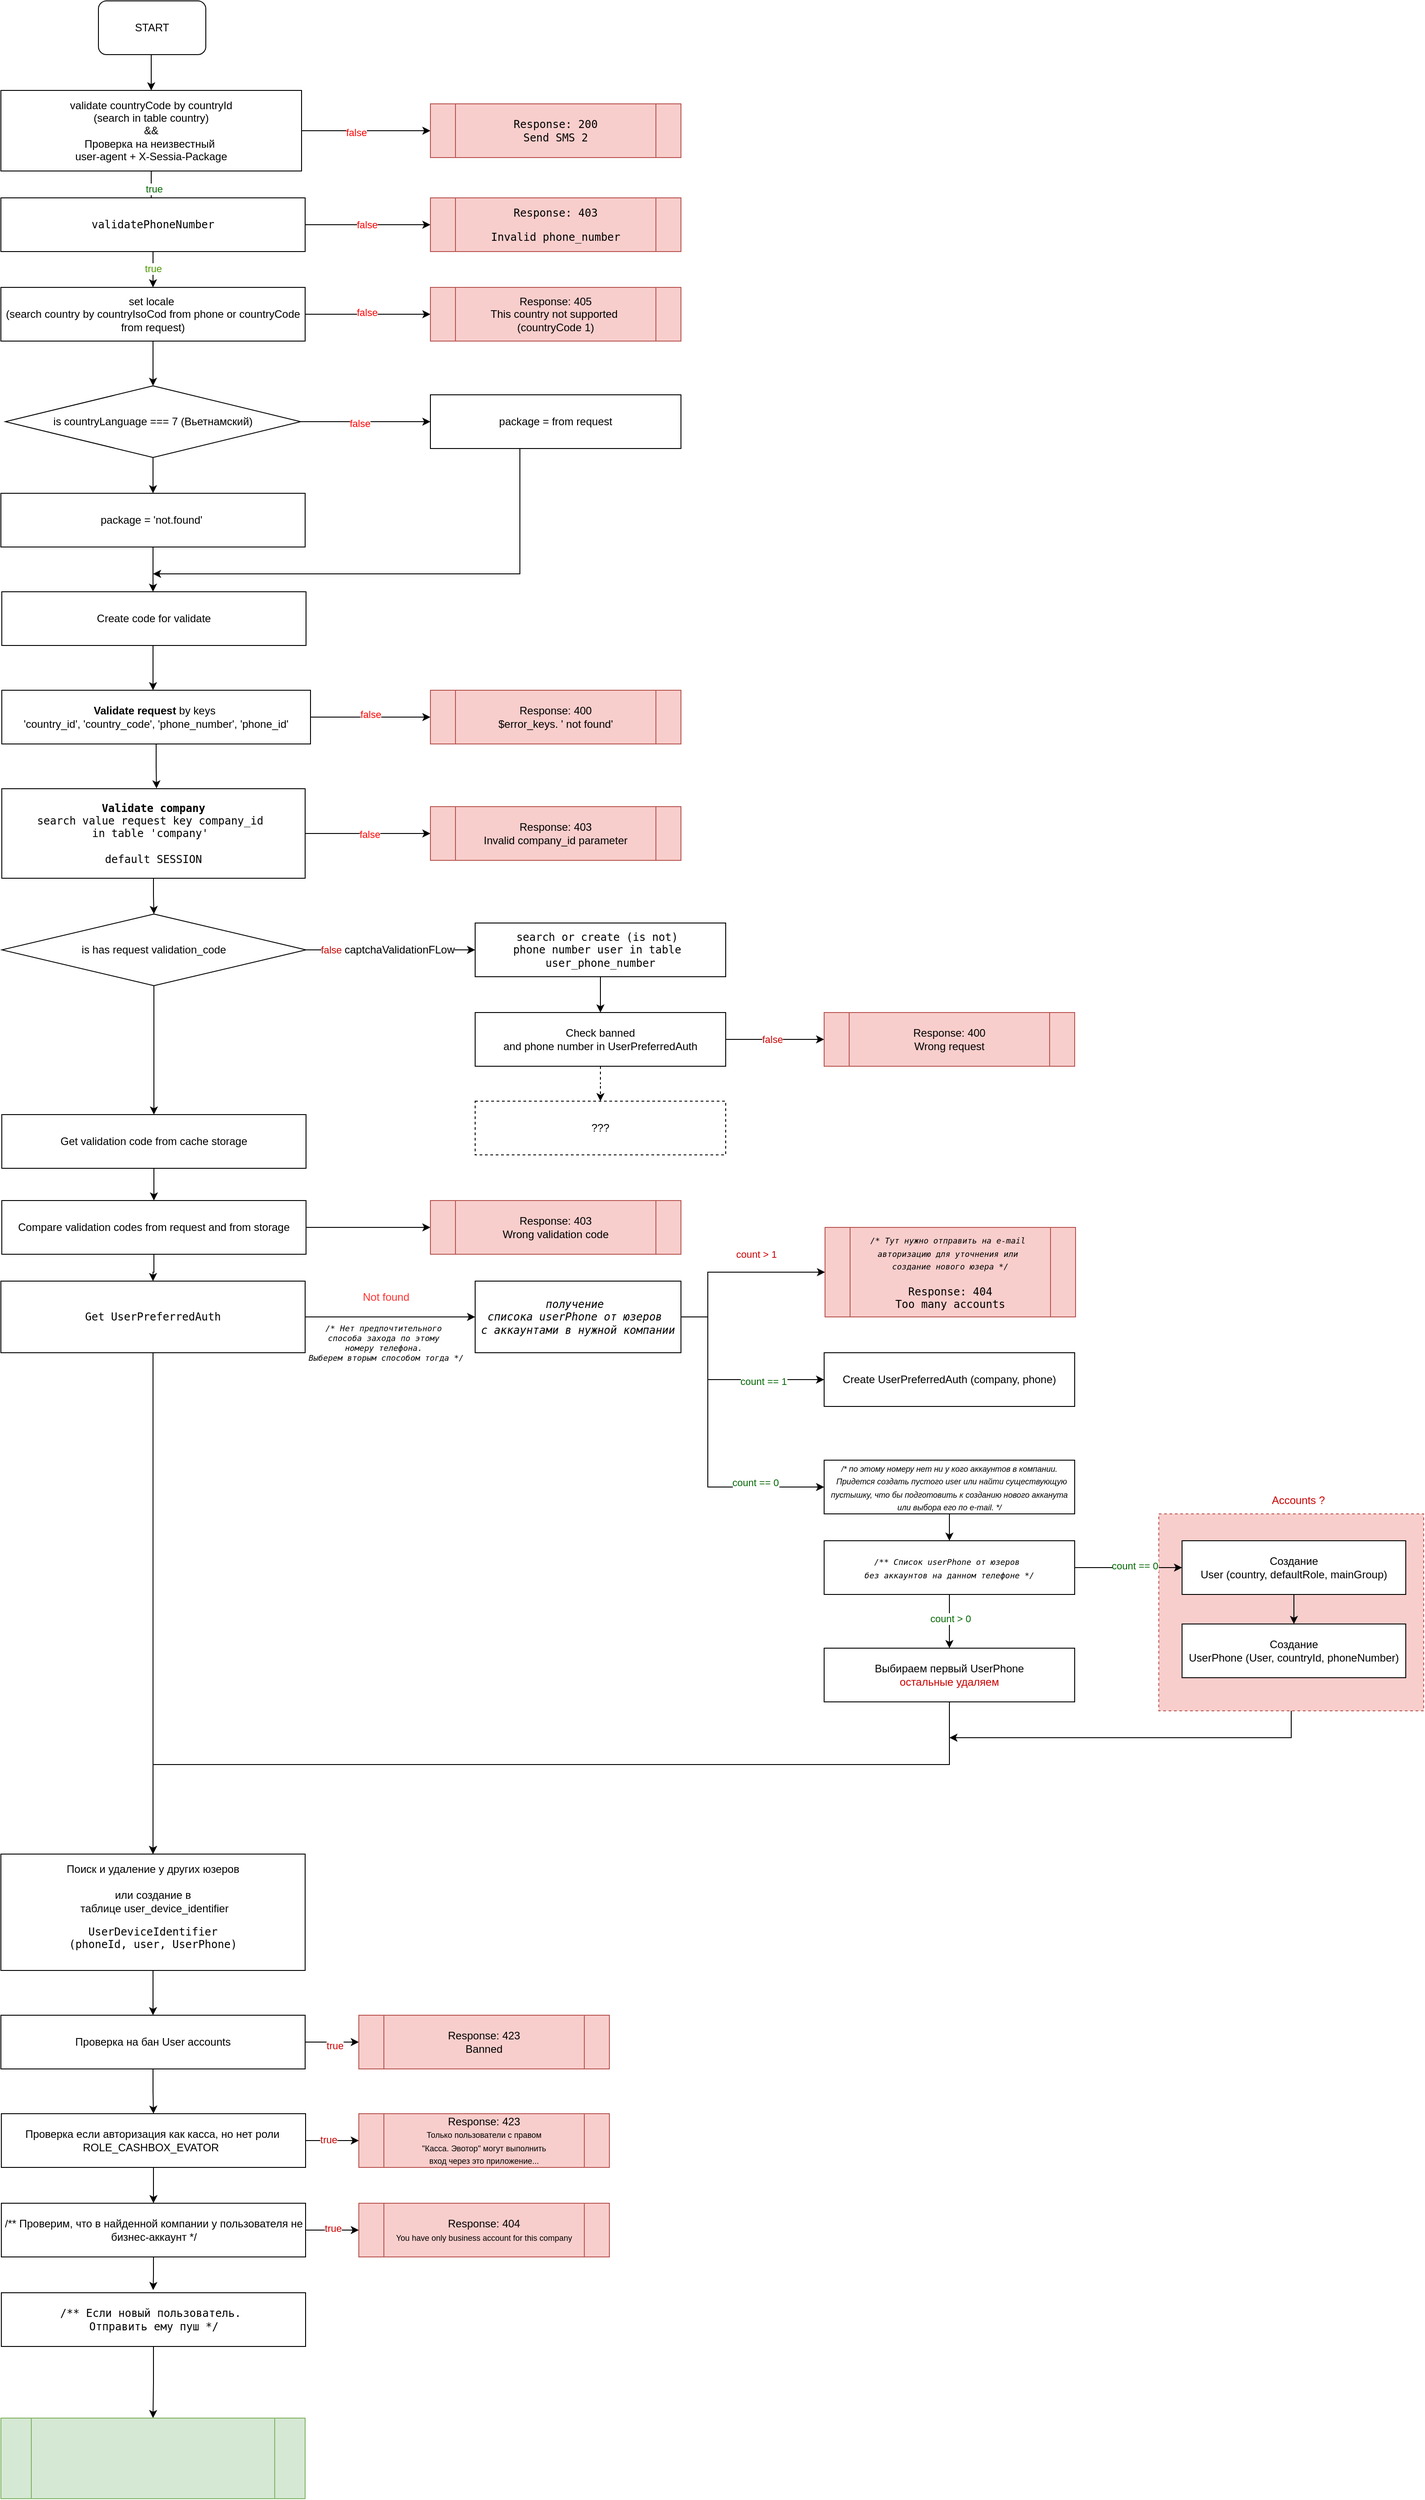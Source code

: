 <mxfile version="24.8.1">
  <diagram name="Страница — 1" id="_GZVtZzYuqf9SnXZZn6D">
    <mxGraphModel dx="1774" dy="2223" grid="1" gridSize="10" guides="1" tooltips="1" connect="1" arrows="1" fold="1" page="1" pageScale="1" pageWidth="827" pageHeight="1169" math="0" shadow="0">
      <root>
        <mxCell id="0" />
        <mxCell id="1" parent="0" />
        <mxCell id="om7WiGzX-cjyccD9I0Nw-103" style="edgeStyle=orthogonalEdgeStyle;rounded=0;orthogonalLoop=1;jettySize=auto;html=1;" edge="1" parent="1" source="om7WiGzX-cjyccD9I0Nw-96">
          <mxGeometry relative="1" as="geometry">
            <mxPoint x="1100.0" y="1880.0" as="targetPoint" />
            <Array as="points">
              <mxPoint x="1482" y="1880" />
            </Array>
          </mxGeometry>
        </mxCell>
        <mxCell id="om7WiGzX-cjyccD9I0Nw-96" value="" style="rounded=0;whiteSpace=wrap;html=1;dashed=1;fillColor=#f8cecc;strokeColor=#b85450;" vertex="1" parent="1">
          <mxGeometry x="1334" y="1630" width="296" height="220" as="geometry" />
        </mxCell>
        <mxCell id="om7WiGzX-cjyccD9I0Nw-3" style="edgeStyle=orthogonalEdgeStyle;rounded=0;orthogonalLoop=1;jettySize=auto;html=1;entryX=0;entryY=0.5;entryDx=0;entryDy=0;" edge="1" parent="1" source="om7WiGzX-cjyccD9I0Nw-1" target="om7WiGzX-cjyccD9I0Nw-2">
          <mxGeometry relative="1" as="geometry" />
        </mxCell>
        <mxCell id="om7WiGzX-cjyccD9I0Nw-4" value="&lt;font color=&quot;#ff0000&quot;&gt;false&lt;/font&gt;" style="edgeLabel;html=1;align=center;verticalAlign=middle;resizable=0;points=[];" vertex="1" connectable="0" parent="om7WiGzX-cjyccD9I0Nw-3">
          <mxGeometry x="-0.151" y="-1" relative="1" as="geometry">
            <mxPoint y="1" as="offset" />
          </mxGeometry>
        </mxCell>
        <mxCell id="om7WiGzX-cjyccD9I0Nw-10" style="edgeStyle=orthogonalEdgeStyle;rounded=0;orthogonalLoop=1;jettySize=auto;html=1;exitX=0.5;exitY=1;exitDx=0;exitDy=0;" edge="1" parent="1" source="om7WiGzX-cjyccD9I0Nw-1">
          <mxGeometry relative="1" as="geometry">
            <mxPoint x="208" y="190" as="targetPoint" />
          </mxGeometry>
        </mxCell>
        <mxCell id="om7WiGzX-cjyccD9I0Nw-11" value="&lt;font color=&quot;#006600&quot;&gt;true&lt;/font&gt;" style="edgeLabel;html=1;align=center;verticalAlign=middle;resizable=0;points=[];" vertex="1" connectable="0" parent="om7WiGzX-cjyccD9I0Nw-10">
          <mxGeometry x="0.123" y="2" relative="1" as="geometry">
            <mxPoint y="-14" as="offset" />
          </mxGeometry>
        </mxCell>
        <mxCell id="om7WiGzX-cjyccD9I0Nw-1" value="validate countryCode by&amp;nbsp;countryId &lt;br&gt;(search in table&amp;nbsp;country&lt;span style=&quot;background-color: initial;&quot;&gt;)&lt;br&gt;&lt;/span&gt;&amp;amp;&amp;amp;&lt;br&gt;&lt;span style=&quot;background-color: initial;&quot;&gt;Проверка на неизвестный&amp;nbsp;&lt;br&gt;&lt;/span&gt;&lt;span style=&quot;background-color: initial;&quot;&gt;user-agent + X-Sessia-Package&lt;/span&gt;" style="rounded=0;whiteSpace=wrap;html=1;align=center;" vertex="1" parent="1">
          <mxGeometry x="40" y="40" width="336" height="90" as="geometry" />
        </mxCell>
        <mxCell id="om7WiGzX-cjyccD9I0Nw-2" value="&lt;div style=&quot;&quot;&gt;&lt;pre style=&quot;&quot;&gt;Response: 200&lt;br&gt;Send SMS 2&lt;/pre&gt;&lt;/div&gt;" style="shape=process;whiteSpace=wrap;html=1;backgroundOutline=1;fillColor=#f8cecc;strokeColor=#b85450;" vertex="1" parent="1">
          <mxGeometry x="520" y="55" width="280" height="60" as="geometry" />
        </mxCell>
        <mxCell id="om7WiGzX-cjyccD9I0Nw-7" style="edgeStyle=orthogonalEdgeStyle;rounded=0;orthogonalLoop=1;jettySize=auto;html=1;entryX=0;entryY=0.5;entryDx=0;entryDy=0;" edge="1" parent="1" source="om7WiGzX-cjyccD9I0Nw-5" target="om7WiGzX-cjyccD9I0Nw-6">
          <mxGeometry relative="1" as="geometry" />
        </mxCell>
        <mxCell id="om7WiGzX-cjyccD9I0Nw-8" value="&lt;font color=&quot;#ff0000&quot;&gt;false&lt;/font&gt;" style="edgeLabel;html=1;align=center;verticalAlign=middle;resizable=0;points=[];" vertex="1" connectable="0" parent="om7WiGzX-cjyccD9I0Nw-7">
          <mxGeometry x="-0.014" y="1" relative="1" as="geometry">
            <mxPoint y="1" as="offset" />
          </mxGeometry>
        </mxCell>
        <mxCell id="om7WiGzX-cjyccD9I0Nw-13" value="" style="edgeStyle=orthogonalEdgeStyle;rounded=0;orthogonalLoop=1;jettySize=auto;html=1;" edge="1" parent="1" source="om7WiGzX-cjyccD9I0Nw-5" target="om7WiGzX-cjyccD9I0Nw-12">
          <mxGeometry relative="1" as="geometry" />
        </mxCell>
        <mxCell id="om7WiGzX-cjyccD9I0Nw-14" value="&lt;font color=&quot;#4d9900&quot;&gt;true&lt;/font&gt;" style="edgeLabel;html=1;align=center;verticalAlign=middle;resizable=0;points=[];" vertex="1" connectable="0" parent="om7WiGzX-cjyccD9I0Nw-13">
          <mxGeometry x="-0.089" relative="1" as="geometry">
            <mxPoint y="1" as="offset" />
          </mxGeometry>
        </mxCell>
        <mxCell id="om7WiGzX-cjyccD9I0Nw-5" value="&lt;div style=&quot;&quot;&gt;&lt;pre style=&quot;&quot;&gt;validatePhoneNumber&lt;/pre&gt;&lt;/div&gt;" style="rounded=0;whiteSpace=wrap;html=1;" vertex="1" parent="1">
          <mxGeometry x="40" y="160" width="340" height="60" as="geometry" />
        </mxCell>
        <mxCell id="om7WiGzX-cjyccD9I0Nw-6" value="&lt;div style=&quot;&quot;&gt;&lt;pre style=&quot;&quot;&gt;Response: 403&lt;br&gt;&lt;div style=&quot;&quot;&gt;&lt;pre style=&quot;&quot;&gt;Invalid phone_number&lt;/pre&gt;&lt;/div&gt;&lt;/pre&gt;&lt;/div&gt;" style="shape=process;whiteSpace=wrap;html=1;backgroundOutline=1;fillColor=#f8cecc;strokeColor=#b85450;" vertex="1" parent="1">
          <mxGeometry x="520" y="160" width="280" height="60" as="geometry" />
        </mxCell>
        <mxCell id="om7WiGzX-cjyccD9I0Nw-16" style="edgeStyle=orthogonalEdgeStyle;rounded=0;orthogonalLoop=1;jettySize=auto;html=1;exitX=1;exitY=0.5;exitDx=0;exitDy=0;entryX=0;entryY=0.5;entryDx=0;entryDy=0;" edge="1" parent="1" source="om7WiGzX-cjyccD9I0Nw-12" target="om7WiGzX-cjyccD9I0Nw-15">
          <mxGeometry relative="1" as="geometry" />
        </mxCell>
        <mxCell id="om7WiGzX-cjyccD9I0Nw-17" value="&lt;font color=&quot;#ff0000&quot;&gt;false&lt;/font&gt;" style="edgeLabel;html=1;align=center;verticalAlign=middle;resizable=0;points=[];" vertex="1" connectable="0" parent="om7WiGzX-cjyccD9I0Nw-16">
          <mxGeometry x="-0.015" y="2" relative="1" as="geometry">
            <mxPoint as="offset" />
          </mxGeometry>
        </mxCell>
        <mxCell id="om7WiGzX-cjyccD9I0Nw-22" style="edgeStyle=orthogonalEdgeStyle;rounded=0;orthogonalLoop=1;jettySize=auto;html=1;entryX=0.5;entryY=0;entryDx=0;entryDy=0;" edge="1" parent="1" source="om7WiGzX-cjyccD9I0Nw-12" target="om7WiGzX-cjyccD9I0Nw-21">
          <mxGeometry relative="1" as="geometry" />
        </mxCell>
        <mxCell id="om7WiGzX-cjyccD9I0Nw-12" value="&lt;div style=&quot;text-align: center;&quot;&gt;&lt;span style=&quot;background-color: initial;&quot;&gt;set locale&amp;nbsp;&lt;/span&gt;&lt;/div&gt;&lt;div style=&quot;text-align: center;&quot;&gt;&lt;span style=&quot;background-color: initial;&quot;&gt;(search country by&amp;nbsp;&lt;/span&gt;&lt;span style=&quot;background-color: initial;&quot;&gt;countryIsoCod from phone or&amp;nbsp;&lt;/span&gt;&lt;span style=&quot;background-color: initial;&quot;&gt;countryCode from request&lt;/span&gt;&lt;span style=&quot;background-color: initial;&quot;&gt;)&lt;/span&gt;&lt;/div&gt;" style="rounded=0;whiteSpace=wrap;html=1;" vertex="1" parent="1">
          <mxGeometry x="40" y="260" width="340" height="60" as="geometry" />
        </mxCell>
        <mxCell id="om7WiGzX-cjyccD9I0Nw-15" value="Response: 405&lt;br&gt;&lt;span style=&quot;background-color: initial;&quot;&gt;This country not supported&amp;nbsp;&lt;br&gt;&lt;/span&gt;&lt;span style=&quot;background-color: initial;&quot;&gt;(countryCode 1)&lt;/span&gt;" style="shape=process;whiteSpace=wrap;html=1;backgroundOutline=1;align=center;fillColor=#f8cecc;strokeColor=#b85450;" vertex="1" parent="1">
          <mxGeometry x="520" y="260" width="280" height="60" as="geometry" />
        </mxCell>
        <mxCell id="om7WiGzX-cjyccD9I0Nw-29" style="edgeStyle=orthogonalEdgeStyle;rounded=0;orthogonalLoop=1;jettySize=auto;html=1;" edge="1" parent="1" source="om7WiGzX-cjyccD9I0Nw-18">
          <mxGeometry relative="1" as="geometry">
            <mxPoint x="210" y="580" as="targetPoint" />
            <Array as="points">
              <mxPoint x="620" y="580" />
            </Array>
          </mxGeometry>
        </mxCell>
        <mxCell id="om7WiGzX-cjyccD9I0Nw-18" value="&lt;span style=&quot;background-color: initial;&quot;&gt;package = from request&lt;/span&gt;" style="rounded=0;whiteSpace=wrap;html=1;" vertex="1" parent="1">
          <mxGeometry x="520" y="380" width="280" height="60" as="geometry" />
        </mxCell>
        <mxCell id="om7WiGzX-cjyccD9I0Nw-23" style="edgeStyle=orthogonalEdgeStyle;rounded=0;orthogonalLoop=1;jettySize=auto;html=1;entryX=0;entryY=0.5;entryDx=0;entryDy=0;" edge="1" parent="1" source="om7WiGzX-cjyccD9I0Nw-21" target="om7WiGzX-cjyccD9I0Nw-18">
          <mxGeometry relative="1" as="geometry" />
        </mxCell>
        <mxCell id="om7WiGzX-cjyccD9I0Nw-24" value="&lt;font color=&quot;#ff0000&quot;&gt;false&lt;/font&gt;" style="edgeLabel;html=1;align=center;verticalAlign=middle;resizable=0;points=[];" vertex="1" connectable="0" parent="om7WiGzX-cjyccD9I0Nw-23">
          <mxGeometry x="-0.09" y="-1" relative="1" as="geometry">
            <mxPoint y="1" as="offset" />
          </mxGeometry>
        </mxCell>
        <mxCell id="om7WiGzX-cjyccD9I0Nw-27" style="edgeStyle=orthogonalEdgeStyle;rounded=0;orthogonalLoop=1;jettySize=auto;html=1;" edge="1" parent="1" source="om7WiGzX-cjyccD9I0Nw-21" target="om7WiGzX-cjyccD9I0Nw-26">
          <mxGeometry relative="1" as="geometry" />
        </mxCell>
        <mxCell id="om7WiGzX-cjyccD9I0Nw-21" value="is countryLanguage === 7 (Вьетнамский&lt;span style=&quot;background-color: initial;&quot;&gt;)&lt;/span&gt;" style="rhombus;whiteSpace=wrap;html=1;" vertex="1" parent="1">
          <mxGeometry x="45" y="370" width="330" height="80" as="geometry" />
        </mxCell>
        <mxCell id="om7WiGzX-cjyccD9I0Nw-31" value="" style="edgeStyle=orthogonalEdgeStyle;rounded=0;orthogonalLoop=1;jettySize=auto;html=1;" edge="1" parent="1" source="om7WiGzX-cjyccD9I0Nw-26" target="om7WiGzX-cjyccD9I0Nw-30">
          <mxGeometry relative="1" as="geometry">
            <Array as="points">
              <mxPoint x="210" y="590" />
              <mxPoint x="210" y="590" />
            </Array>
          </mxGeometry>
        </mxCell>
        <mxCell id="om7WiGzX-cjyccD9I0Nw-26" value="&lt;div style=&quot;&quot;&gt;&lt;pre style=&quot;&quot;&gt;&lt;span style=&quot;font-family: Helvetica; text-align: start; white-space: normal;&quot;&gt;package = &#39;not.found&#39;&amp;nbsp;&lt;/span&gt;&lt;br&gt;&lt;/pre&gt;&lt;/div&gt;" style="rounded=0;whiteSpace=wrap;html=1;" vertex="1" parent="1">
          <mxGeometry x="40" y="490" width="340" height="60" as="geometry" />
        </mxCell>
        <mxCell id="om7WiGzX-cjyccD9I0Nw-39" value="" style="edgeStyle=orthogonalEdgeStyle;rounded=0;orthogonalLoop=1;jettySize=auto;html=1;" edge="1" parent="1" source="om7WiGzX-cjyccD9I0Nw-30" target="om7WiGzX-cjyccD9I0Nw-32">
          <mxGeometry relative="1" as="geometry">
            <Array as="points">
              <mxPoint x="210" y="670" />
              <mxPoint x="210" y="670" />
            </Array>
          </mxGeometry>
        </mxCell>
        <mxCell id="om7WiGzX-cjyccD9I0Nw-30" value="Create code for validate" style="rounded=0;whiteSpace=wrap;html=1;" vertex="1" parent="1">
          <mxGeometry x="41" y="600" width="340" height="60" as="geometry" />
        </mxCell>
        <mxCell id="om7WiGzX-cjyccD9I0Nw-34" style="edgeStyle=orthogonalEdgeStyle;rounded=0;orthogonalLoop=1;jettySize=auto;html=1;entryX=0;entryY=0.5;entryDx=0;entryDy=0;" edge="1" parent="1" source="om7WiGzX-cjyccD9I0Nw-32" target="om7WiGzX-cjyccD9I0Nw-33">
          <mxGeometry relative="1" as="geometry" />
        </mxCell>
        <mxCell id="om7WiGzX-cjyccD9I0Nw-35" value="&lt;font color=&quot;#ff0000&quot;&gt;false&lt;/font&gt;" style="edgeLabel;html=1;align=center;verticalAlign=middle;resizable=0;points=[];" vertex="1" connectable="0" parent="om7WiGzX-cjyccD9I0Nw-34">
          <mxGeometry y="3" relative="1" as="geometry">
            <mxPoint as="offset" />
          </mxGeometry>
        </mxCell>
        <mxCell id="om7WiGzX-cjyccD9I0Nw-41" value="" style="edgeStyle=orthogonalEdgeStyle;rounded=0;orthogonalLoop=1;jettySize=auto;html=1;entryX=0.51;entryY=-0.003;entryDx=0;entryDy=0;entryPerimeter=0;" edge="1" parent="1" source="om7WiGzX-cjyccD9I0Nw-32" target="om7WiGzX-cjyccD9I0Nw-40">
          <mxGeometry relative="1" as="geometry" />
        </mxCell>
        <mxCell id="om7WiGzX-cjyccD9I0Nw-32" value="&lt;b&gt;Validate request&lt;/b&gt; by keys&amp;nbsp;&lt;br&gt;&lt;span style=&quot;background-color: initial;&quot;&gt;&#39;country_id&#39;&lt;/span&gt;&lt;span style=&quot;background-color: initial;&quot;&gt;, &lt;/span&gt;&lt;span style=&quot;background-color: initial;&quot;&gt;&#39;country_code&#39;&lt;/span&gt;&lt;span style=&quot;background-color: initial;&quot;&gt;, &lt;/span&gt;&lt;span style=&quot;background-color: initial;&quot;&gt;&#39;phone_number&#39;&lt;/span&gt;&lt;span style=&quot;background-color: initial;&quot;&gt;, &lt;/span&gt;&lt;span style=&quot;background-color: initial;&quot;&gt;&#39;phone_id&#39;&lt;/span&gt;" style="rounded=0;whiteSpace=wrap;html=1;align=center;" vertex="1" parent="1">
          <mxGeometry x="41" y="710" width="345" height="60" as="geometry" />
        </mxCell>
        <mxCell id="om7WiGzX-cjyccD9I0Nw-33" value="Response: 400&lt;br&gt;&lt;span style=&quot;background-color: initial;&quot;&gt;$error_keys. &#39; not found&#39;&lt;/span&gt;" style="shape=process;whiteSpace=wrap;html=1;backgroundOutline=1;align=center;fillColor=#f8cecc;strokeColor=#b85450;" vertex="1" parent="1">
          <mxGeometry x="520" y="710" width="280" height="60" as="geometry" />
        </mxCell>
        <mxCell id="om7WiGzX-cjyccD9I0Nw-43" style="edgeStyle=orthogonalEdgeStyle;rounded=0;orthogonalLoop=1;jettySize=auto;html=1;entryX=0;entryY=0.5;entryDx=0;entryDy=0;" edge="1" parent="1" source="om7WiGzX-cjyccD9I0Nw-40" target="om7WiGzX-cjyccD9I0Nw-42">
          <mxGeometry relative="1" as="geometry" />
        </mxCell>
        <mxCell id="om7WiGzX-cjyccD9I0Nw-44" value="&lt;font color=&quot;#ff0000&quot;&gt;false&lt;/font&gt;" style="edgeLabel;html=1;align=center;verticalAlign=middle;resizable=0;points=[];" vertex="1" connectable="0" parent="om7WiGzX-cjyccD9I0Nw-43">
          <mxGeometry x="0.028" y="-1" relative="1" as="geometry">
            <mxPoint as="offset" />
          </mxGeometry>
        </mxCell>
        <mxCell id="om7WiGzX-cjyccD9I0Nw-48" value="" style="edgeStyle=orthogonalEdgeStyle;rounded=0;orthogonalLoop=1;jettySize=auto;html=1;" edge="1" parent="1" source="om7WiGzX-cjyccD9I0Nw-40" target="om7WiGzX-cjyccD9I0Nw-45">
          <mxGeometry relative="1" as="geometry" />
        </mxCell>
        <mxCell id="om7WiGzX-cjyccD9I0Nw-40" value="&lt;div style=&quot;&quot;&gt;&lt;pre style=&quot;&quot;&gt;&lt;b&gt;Validate company&lt;/b&gt;&lt;br&gt;search value request key company_id &lt;br&gt;in table &#39;company&#39; &lt;br/&gt;&lt;br&gt;default SESSION&lt;/pre&gt;&lt;/div&gt;" style="rounded=0;whiteSpace=wrap;html=1;" vertex="1" parent="1">
          <mxGeometry x="41" y="820" width="339" height="100" as="geometry" />
        </mxCell>
        <mxCell id="om7WiGzX-cjyccD9I0Nw-42" value="Response: 403&lt;br&gt;&lt;span style=&quot;background-color: initial;&quot;&gt;Invalid company_id parameter&lt;/span&gt;" style="shape=process;whiteSpace=wrap;html=1;backgroundOutline=1;align=center;fillColor=#f8cecc;strokeColor=#b85450;" vertex="1" parent="1">
          <mxGeometry x="520" y="840" width="280" height="60" as="geometry" />
        </mxCell>
        <mxCell id="om7WiGzX-cjyccD9I0Nw-49" value="" style="edgeStyle=orthogonalEdgeStyle;rounded=0;orthogonalLoop=1;jettySize=auto;html=1;" edge="1" parent="1" source="om7WiGzX-cjyccD9I0Nw-45" target="om7WiGzX-cjyccD9I0Nw-46">
          <mxGeometry relative="1" as="geometry" />
        </mxCell>
        <mxCell id="om7WiGzX-cjyccD9I0Nw-50" value="&lt;font color=&quot;#cc0000&quot;&gt;false&amp;nbsp;&lt;/font&gt;&lt;span style=&quot;background-color: rgb(251, 251, 251); font-size: 12px;&quot;&gt;captchaValidationFLow&lt;/span&gt;" style="edgeLabel;html=1;align=center;verticalAlign=middle;resizable=0;points=[];" vertex="1" connectable="0" parent="om7WiGzX-cjyccD9I0Nw-49">
          <mxGeometry x="-0.038" relative="1" as="geometry">
            <mxPoint as="offset" />
          </mxGeometry>
        </mxCell>
        <mxCell id="om7WiGzX-cjyccD9I0Nw-52" value="" style="edgeStyle=orthogonalEdgeStyle;rounded=0;orthogonalLoop=1;jettySize=auto;html=1;" edge="1" parent="1" source="om7WiGzX-cjyccD9I0Nw-45" target="om7WiGzX-cjyccD9I0Nw-51">
          <mxGeometry relative="1" as="geometry" />
        </mxCell>
        <mxCell id="om7WiGzX-cjyccD9I0Nw-45" value="is has request&amp;nbsp;validation_code" style="rhombus;whiteSpace=wrap;html=1;" vertex="1" parent="1">
          <mxGeometry x="41" y="960" width="340" height="80" as="geometry" />
        </mxCell>
        <mxCell id="om7WiGzX-cjyccD9I0Nw-55" value="" style="edgeStyle=orthogonalEdgeStyle;rounded=0;orthogonalLoop=1;jettySize=auto;html=1;" edge="1" parent="1" source="om7WiGzX-cjyccD9I0Nw-46" target="om7WiGzX-cjyccD9I0Nw-54">
          <mxGeometry relative="1" as="geometry" />
        </mxCell>
        <mxCell id="om7WiGzX-cjyccD9I0Nw-46" value="&lt;div style=&quot;&quot;&gt;&lt;pre style=&quot;&quot;&gt;search or create (is not) &lt;br&gt;phone number user in table &lt;br/&gt;user_phone_number&lt;/pre&gt;&lt;/div&gt;" style="rounded=0;whiteSpace=wrap;html=1;" vertex="1" parent="1">
          <mxGeometry x="570" y="970" width="280" height="60" as="geometry" />
        </mxCell>
        <mxCell id="om7WiGzX-cjyccD9I0Nw-66" value="" style="edgeStyle=orthogonalEdgeStyle;rounded=0;orthogonalLoop=1;jettySize=auto;html=1;" edge="1" parent="1" source="om7WiGzX-cjyccD9I0Nw-51" target="om7WiGzX-cjyccD9I0Nw-65">
          <mxGeometry relative="1" as="geometry" />
        </mxCell>
        <mxCell id="om7WiGzX-cjyccD9I0Nw-51" value="Get validation code from cache storage" style="rounded=0;whiteSpace=wrap;html=1;" vertex="1" parent="1">
          <mxGeometry x="41" y="1184" width="340" height="60" as="geometry" />
        </mxCell>
        <mxCell id="om7WiGzX-cjyccD9I0Nw-57" style="edgeStyle=orthogonalEdgeStyle;rounded=0;orthogonalLoop=1;jettySize=auto;html=1;entryX=0;entryY=0.5;entryDx=0;entryDy=0;" edge="1" parent="1" source="om7WiGzX-cjyccD9I0Nw-54" target="om7WiGzX-cjyccD9I0Nw-56">
          <mxGeometry relative="1" as="geometry" />
        </mxCell>
        <mxCell id="om7WiGzX-cjyccD9I0Nw-58" value="&lt;font color=&quot;#cc0000&quot;&gt;false&lt;/font&gt;" style="edgeLabel;html=1;align=center;verticalAlign=middle;resizable=0;points=[];" vertex="1" connectable="0" parent="om7WiGzX-cjyccD9I0Nw-57">
          <mxGeometry x="-0.056" relative="1" as="geometry">
            <mxPoint as="offset" />
          </mxGeometry>
        </mxCell>
        <mxCell id="om7WiGzX-cjyccD9I0Nw-60" value="" style="edgeStyle=orthogonalEdgeStyle;rounded=0;orthogonalLoop=1;jettySize=auto;html=1;dashed=1;" edge="1" parent="1" source="om7WiGzX-cjyccD9I0Nw-54" target="om7WiGzX-cjyccD9I0Nw-59">
          <mxGeometry relative="1" as="geometry" />
        </mxCell>
        <mxCell id="om7WiGzX-cjyccD9I0Nw-54" value="Check banned&lt;br&gt;and phone number in&amp;nbsp;UserPreferredAuth" style="rounded=0;whiteSpace=wrap;html=1;align=center;" vertex="1" parent="1">
          <mxGeometry x="570" y="1070" width="280" height="60" as="geometry" />
        </mxCell>
        <mxCell id="om7WiGzX-cjyccD9I0Nw-56" value="Response: 400&lt;br&gt;&lt;span style=&quot;background-color: initial;&quot;&gt;Wrong request&lt;/span&gt;" style="shape=process;whiteSpace=wrap;html=1;backgroundOutline=1;align=center;fillColor=#f8cecc;strokeColor=#b85450;" vertex="1" parent="1">
          <mxGeometry x="960" y="1070" width="280" height="60" as="geometry" />
        </mxCell>
        <mxCell id="om7WiGzX-cjyccD9I0Nw-59" value="???" style="rounded=0;whiteSpace=wrap;html=1;dashed=1;" vertex="1" parent="1">
          <mxGeometry x="570" y="1169" width="280" height="60" as="geometry" />
        </mxCell>
        <mxCell id="om7WiGzX-cjyccD9I0Nw-61" value="" style="endArrow=classic;html=1;rounded=0;entryX=0.5;entryY=0;entryDx=0;entryDy=0;" edge="1" parent="1" target="om7WiGzX-cjyccD9I0Nw-1">
          <mxGeometry width="50" height="50" relative="1" as="geometry">
            <mxPoint x="208" as="sourcePoint" />
            <mxPoint x="190" y="-150" as="targetPoint" />
          </mxGeometry>
        </mxCell>
        <mxCell id="om7WiGzX-cjyccD9I0Nw-62" value="START" style="rounded=1;whiteSpace=wrap;html=1;" vertex="1" parent="1">
          <mxGeometry x="149" y="-60" width="120" height="60" as="geometry" />
        </mxCell>
        <mxCell id="om7WiGzX-cjyccD9I0Nw-68" style="edgeStyle=orthogonalEdgeStyle;rounded=0;orthogonalLoop=1;jettySize=auto;html=1;" edge="1" parent="1" source="om7WiGzX-cjyccD9I0Nw-65" target="om7WiGzX-cjyccD9I0Nw-67">
          <mxGeometry relative="1" as="geometry" />
        </mxCell>
        <mxCell id="om7WiGzX-cjyccD9I0Nw-70" value="" style="edgeStyle=orthogonalEdgeStyle;rounded=0;orthogonalLoop=1;jettySize=auto;html=1;" edge="1" parent="1" source="om7WiGzX-cjyccD9I0Nw-65" target="om7WiGzX-cjyccD9I0Nw-69">
          <mxGeometry relative="1" as="geometry" />
        </mxCell>
        <mxCell id="om7WiGzX-cjyccD9I0Nw-65" value="Compare validation codes from request and from storage" style="rounded=0;whiteSpace=wrap;html=1;" vertex="1" parent="1">
          <mxGeometry x="41" y="1280" width="340" height="60" as="geometry" />
        </mxCell>
        <mxCell id="om7WiGzX-cjyccD9I0Nw-67" value="Response: 403&lt;br&gt;&lt;span style=&quot;background-color: initial;&quot;&gt;Wrong validation code&lt;/span&gt;" style="shape=process;whiteSpace=wrap;html=1;backgroundOutline=1;align=center;fillColor=#f8cecc;strokeColor=#b85450;" vertex="1" parent="1">
          <mxGeometry x="520" y="1280" width="280" height="60" as="geometry" />
        </mxCell>
        <mxCell id="om7WiGzX-cjyccD9I0Nw-72" style="edgeStyle=orthogonalEdgeStyle;rounded=0;orthogonalLoop=1;jettySize=auto;html=1;entryX=0;entryY=0.5;entryDx=0;entryDy=0;" edge="1" parent="1" source="om7WiGzX-cjyccD9I0Nw-69" target="om7WiGzX-cjyccD9I0Nw-71">
          <mxGeometry relative="1" as="geometry" />
        </mxCell>
        <mxCell id="om7WiGzX-cjyccD9I0Nw-73" value="&lt;font color=&quot;#ff3333&quot; style=&quot;font-size: 12px;&quot;&gt;Not found&lt;br&gt;&lt;br&gt;&lt;/font&gt;&lt;div style=&quot;font-size: 9px;&quot;&gt;&lt;pre style=&quot;&quot;&gt;&lt;font style=&quot;font-size: 9px;&quot;&gt;&lt;i&gt;/* Нет предпочтительного &lt;br&gt;способа захода по этому &lt;br&gt;номеру телефона. &lt;br&gt;Выберем вторым способом тогда */&lt;/i&gt;&lt;/font&gt;&lt;/pre&gt;&lt;/div&gt;" style="edgeLabel;html=1;align=center;verticalAlign=middle;resizable=0;points=[];labelBackgroundColor=none;" vertex="1" connectable="0" parent="om7WiGzX-cjyccD9I0Nw-72">
          <mxGeometry x="-0.051" relative="1" as="geometry">
            <mxPoint y="15" as="offset" />
          </mxGeometry>
        </mxCell>
        <mxCell id="om7WiGzX-cjyccD9I0Nw-107" style="edgeStyle=orthogonalEdgeStyle;rounded=0;orthogonalLoop=1;jettySize=auto;html=1;entryX=0.5;entryY=0;entryDx=0;entryDy=0;" edge="1" parent="1" source="om7WiGzX-cjyccD9I0Nw-69" target="om7WiGzX-cjyccD9I0Nw-101">
          <mxGeometry relative="1" as="geometry" />
        </mxCell>
        <mxCell id="om7WiGzX-cjyccD9I0Nw-69" value="&lt;div style=&quot;&quot;&gt;&lt;pre style=&quot;&quot;&gt;Get UserPreferredAuth&lt;/pre&gt;&lt;/div&gt;" style="rounded=0;whiteSpace=wrap;html=1;" vertex="1" parent="1">
          <mxGeometry x="40" y="1370" width="340" height="80" as="geometry" />
        </mxCell>
        <mxCell id="om7WiGzX-cjyccD9I0Nw-76" style="edgeStyle=orthogonalEdgeStyle;rounded=0;orthogonalLoop=1;jettySize=auto;html=1;exitX=1;exitY=0.5;exitDx=0;exitDy=0;entryX=0;entryY=0.5;entryDx=0;entryDy=0;" edge="1" parent="1" source="om7WiGzX-cjyccD9I0Nw-71" target="om7WiGzX-cjyccD9I0Nw-75">
          <mxGeometry relative="1" as="geometry">
            <Array as="points">
              <mxPoint x="830" y="1410" />
              <mxPoint x="830" y="1360" />
            </Array>
          </mxGeometry>
        </mxCell>
        <mxCell id="om7WiGzX-cjyccD9I0Nw-77" value="&lt;font color=&quot;#cc0000&quot;&gt;count &amp;gt; 1&lt;/font&gt;" style="edgeLabel;html=1;align=center;verticalAlign=middle;resizable=0;points=[];" vertex="1" connectable="0" parent="om7WiGzX-cjyccD9I0Nw-76">
          <mxGeometry x="-0.498" y="3" relative="1" as="geometry">
            <mxPoint x="57" y="-47" as="offset" />
          </mxGeometry>
        </mxCell>
        <mxCell id="om7WiGzX-cjyccD9I0Nw-80" style="edgeStyle=orthogonalEdgeStyle;rounded=0;orthogonalLoop=1;jettySize=auto;html=1;entryX=0;entryY=0.5;entryDx=0;entryDy=0;" edge="1" parent="1" source="om7WiGzX-cjyccD9I0Nw-71" target="om7WiGzX-cjyccD9I0Nw-79">
          <mxGeometry relative="1" as="geometry">
            <Array as="points">
              <mxPoint x="830" y="1410" />
              <mxPoint x="830" y="1480" />
            </Array>
          </mxGeometry>
        </mxCell>
        <mxCell id="om7WiGzX-cjyccD9I0Nw-87" value="&lt;span style=&quot;color: rgb(0, 102, 0);&quot;&gt;count == 1&lt;/span&gt;" style="edgeLabel;html=1;align=center;verticalAlign=middle;resizable=0;points=[];" vertex="1" connectable="0" parent="om7WiGzX-cjyccD9I0Nw-80">
          <mxGeometry x="0.404" y="-2" relative="1" as="geometry">
            <mxPoint as="offset" />
          </mxGeometry>
        </mxCell>
        <mxCell id="om7WiGzX-cjyccD9I0Nw-71" value="&lt;div style=&quot;&quot;&gt;&lt;pre style=&quot;&quot;&gt;&lt;i&gt;получение &lt;br&gt;списока userPhone от юзеров &lt;br&gt;с аккаунтами в нужной компании&lt;/i&gt;&lt;/pre&gt;&lt;/div&gt;" style="rounded=0;whiteSpace=wrap;html=1;" vertex="1" parent="1">
          <mxGeometry x="570" y="1370" width="230" height="80" as="geometry" />
        </mxCell>
        <mxCell id="om7WiGzX-cjyccD9I0Nw-75" value="&lt;div style=&quot;&quot;&gt;&lt;pre style=&quot;&quot;&gt;&lt;font style=&quot;font-size: 9px;&quot;&gt;&lt;i&gt;/* Тут нужно отправить на e-mail &lt;br&gt;авторизацию для уточнения или &lt;br&gt;создание нового юзера */&lt;br&gt;&lt;/i&gt;&lt;/font&gt;&lt;i&gt;&lt;br&gt;&lt;/i&gt;Response: 404&lt;br&gt;Too many accounts&lt;/pre&gt;&lt;/div&gt;" style="shape=process;whiteSpace=wrap;html=1;backgroundOutline=1;align=center;fillColor=#f8cecc;strokeColor=#b85450;" vertex="1" parent="1">
          <mxGeometry x="961" y="1310" width="280" height="100" as="geometry" />
        </mxCell>
        <mxCell id="om7WiGzX-cjyccD9I0Nw-79" value="Create&amp;nbsp;UserPreferredAuth (company, phone)" style="rounded=0;whiteSpace=wrap;html=1;" vertex="1" parent="1">
          <mxGeometry x="960" y="1450" width="280" height="60" as="geometry" />
        </mxCell>
        <mxCell id="om7WiGzX-cjyccD9I0Nw-90" style="edgeStyle=orthogonalEdgeStyle;rounded=0;orthogonalLoop=1;jettySize=auto;html=1;entryX=0.5;entryY=0;entryDx=0;entryDy=0;" edge="1" parent="1" source="om7WiGzX-cjyccD9I0Nw-82" target="om7WiGzX-cjyccD9I0Nw-89">
          <mxGeometry relative="1" as="geometry" />
        </mxCell>
        <mxCell id="om7WiGzX-cjyccD9I0Nw-82" value="&lt;i style=&quot;font-size: 9px;&quot;&gt;&lt;font style=&quot;font-size: 9px;&quot;&gt;/*&amp;nbsp;по этому номеру нет ни у кого аккаунтов в компании.&lt;br&gt;&lt;/font&gt;&lt;/i&gt;&lt;i style=&quot;font-size: 9px; background-color: initial;&quot;&gt;&amp;nbsp; Придется создать пустого user или найти существующую пустышку, что бы подготовить к созданию нового акканута или выбора его по e-mail. */&lt;/i&gt;" style="rounded=0;whiteSpace=wrap;html=1;" vertex="1" parent="1">
          <mxGeometry x="960" y="1570" width="280" height="60" as="geometry" />
        </mxCell>
        <mxCell id="om7WiGzX-cjyccD9I0Nw-85" value="" style="endArrow=classic;html=1;rounded=0;entryX=0;entryY=0.5;entryDx=0;entryDy=0;" edge="1" parent="1" target="om7WiGzX-cjyccD9I0Nw-82">
          <mxGeometry width="50" height="50" relative="1" as="geometry">
            <mxPoint x="830" y="1470" as="sourcePoint" />
            <mxPoint x="850" y="1550" as="targetPoint" />
            <Array as="points">
              <mxPoint x="830" y="1600" />
            </Array>
          </mxGeometry>
        </mxCell>
        <mxCell id="om7WiGzX-cjyccD9I0Nw-88" value="&lt;span style=&quot;color: rgb(0, 102, 0);&quot;&gt;count == 0&lt;br&gt;&lt;br&gt;&lt;/span&gt;" style="edgeLabel;html=1;align=center;verticalAlign=middle;resizable=0;points=[];" vertex="1" connectable="0" parent="om7WiGzX-cjyccD9I0Nw-85">
          <mxGeometry x="0.408" y="-2" relative="1" as="geometry">
            <mxPoint as="offset" />
          </mxGeometry>
        </mxCell>
        <mxCell id="om7WiGzX-cjyccD9I0Nw-92" style="edgeStyle=orthogonalEdgeStyle;rounded=0;orthogonalLoop=1;jettySize=auto;html=1;entryX=0;entryY=0.5;entryDx=0;entryDy=0;" edge="1" parent="1" source="om7WiGzX-cjyccD9I0Nw-89" target="om7WiGzX-cjyccD9I0Nw-91">
          <mxGeometry relative="1" as="geometry" />
        </mxCell>
        <mxCell id="om7WiGzX-cjyccD9I0Nw-93" value="&lt;span style=&quot;color: rgb(0, 102, 0);&quot;&gt;count == 0&lt;/span&gt;" style="edgeLabel;html=1;align=center;verticalAlign=middle;resizable=0;points=[];" vertex="1" connectable="0" parent="om7WiGzX-cjyccD9I0Nw-92">
          <mxGeometry x="0.119" y="2" relative="1" as="geometry">
            <mxPoint as="offset" />
          </mxGeometry>
        </mxCell>
        <mxCell id="om7WiGzX-cjyccD9I0Nw-99" value="" style="edgeStyle=orthogonalEdgeStyle;rounded=0;orthogonalLoop=1;jettySize=auto;html=1;" edge="1" parent="1" source="om7WiGzX-cjyccD9I0Nw-89" target="om7WiGzX-cjyccD9I0Nw-97">
          <mxGeometry relative="1" as="geometry" />
        </mxCell>
        <mxCell id="om7WiGzX-cjyccD9I0Nw-100" value="&lt;font color=&quot;#006600&quot;&gt;count &amp;gt; 0&lt;/font&gt;" style="edgeLabel;html=1;align=center;verticalAlign=middle;resizable=0;points=[];" vertex="1" connectable="0" parent="om7WiGzX-cjyccD9I0Nw-99">
          <mxGeometry x="-0.107" y="1" relative="1" as="geometry">
            <mxPoint as="offset" />
          </mxGeometry>
        </mxCell>
        <mxCell id="om7WiGzX-cjyccD9I0Nw-89" value="&lt;div style=&quot;&quot;&gt;&lt;pre style=&quot;&quot;&gt;&lt;i&gt;&lt;font style=&quot;font-size: 9px;&quot;&gt;/** Cписок userPhone от юзеров &lt;br/&gt;без аккаунтов на данном телефоне */&lt;/font&gt;&lt;/i&gt;&lt;/pre&gt;&lt;/div&gt;" style="rounded=0;whiteSpace=wrap;html=1;" vertex="1" parent="1">
          <mxGeometry x="960" y="1660" width="280" height="60" as="geometry" />
        </mxCell>
        <mxCell id="om7WiGzX-cjyccD9I0Nw-95" style="edgeStyle=orthogonalEdgeStyle;rounded=0;orthogonalLoop=1;jettySize=auto;html=1;entryX=0.5;entryY=0;entryDx=0;entryDy=0;" edge="1" parent="1" source="om7WiGzX-cjyccD9I0Nw-91" target="om7WiGzX-cjyccD9I0Nw-94">
          <mxGeometry relative="1" as="geometry" />
        </mxCell>
        <mxCell id="om7WiGzX-cjyccD9I0Nw-91" value="Создание &lt;br&gt;User (country, defaultRole, mainGroup)" style="rounded=0;whiteSpace=wrap;html=1;" vertex="1" parent="1">
          <mxGeometry x="1360" y="1660" width="250" height="60" as="geometry" />
        </mxCell>
        <mxCell id="om7WiGzX-cjyccD9I0Nw-94" value="Создание &lt;br&gt;UserPhone&amp;nbsp;(User, countryId, phoneNumber)" style="rounded=0;whiteSpace=wrap;html=1;align=center;" vertex="1" parent="1">
          <mxGeometry x="1360" y="1753" width="250" height="60" as="geometry" />
        </mxCell>
        <mxCell id="om7WiGzX-cjyccD9I0Nw-102" style="edgeStyle=orthogonalEdgeStyle;rounded=0;orthogonalLoop=1;jettySize=auto;html=1;entryX=0.5;entryY=0;entryDx=0;entryDy=0;" edge="1" parent="1" source="om7WiGzX-cjyccD9I0Nw-97" target="om7WiGzX-cjyccD9I0Nw-101">
          <mxGeometry relative="1" as="geometry">
            <Array as="points">
              <mxPoint x="1100" y="1910" />
              <mxPoint x="210" y="1910" />
            </Array>
          </mxGeometry>
        </mxCell>
        <mxCell id="om7WiGzX-cjyccD9I0Nw-106" value="&lt;div&gt;&lt;br&gt;&lt;/div&gt;&lt;div&gt;&lt;br&gt;&lt;/div&gt;" style="edgeLabel;html=1;align=center;verticalAlign=middle;resizable=0;points=[];" vertex="1" connectable="0" parent="om7WiGzX-cjyccD9I0Nw-102">
          <mxGeometry x="0.928" y="6" relative="1" as="geometry">
            <mxPoint y="-1" as="offset" />
          </mxGeometry>
        </mxCell>
        <mxCell id="om7WiGzX-cjyccD9I0Nw-97" value="Выбираем первый UserPhone&lt;br&gt;&lt;font color=&quot;#cc0000&quot;&gt;остальные удаляем&lt;/font&gt;" style="rounded=0;whiteSpace=wrap;html=1;" vertex="1" parent="1">
          <mxGeometry x="960" y="1780" width="280" height="60" as="geometry" />
        </mxCell>
        <mxCell id="om7WiGzX-cjyccD9I0Nw-113" style="edgeStyle=orthogonalEdgeStyle;rounded=0;orthogonalLoop=1;jettySize=auto;html=1;entryX=0.5;entryY=0;entryDx=0;entryDy=0;" edge="1" parent="1" source="om7WiGzX-cjyccD9I0Nw-101" target="om7WiGzX-cjyccD9I0Nw-108">
          <mxGeometry relative="1" as="geometry" />
        </mxCell>
        <mxCell id="om7WiGzX-cjyccD9I0Nw-101" value="Поиск и удаление у других юзеров&lt;br&gt;&lt;br&gt;или создание в&lt;br&gt;&amp;nbsp;таблице&amp;nbsp;user_device_identifier&lt;br&gt;&lt;div style=&quot;&quot;&gt;&lt;pre style=&quot;&quot;&gt;UserDeviceIdentifier&lt;br&gt;(phoneId, user, UserPhone)&lt;/pre&gt;&lt;/div&gt;" style="rounded=0;whiteSpace=wrap;html=1;align=center;" vertex="1" parent="1">
          <mxGeometry x="40" y="2010" width="340" height="130" as="geometry" />
        </mxCell>
        <mxCell id="om7WiGzX-cjyccD9I0Nw-104" value="&lt;font color=&quot;#cc0000&quot;&gt;Accounts ?&lt;/font&gt;" style="text;html=1;align=center;verticalAlign=middle;whiteSpace=wrap;rounded=0;" vertex="1" parent="1">
          <mxGeometry x="1450" y="1600" width="80" height="30" as="geometry" />
        </mxCell>
        <mxCell id="om7WiGzX-cjyccD9I0Nw-111" style="edgeStyle=orthogonalEdgeStyle;rounded=0;orthogonalLoop=1;jettySize=auto;html=1;entryX=0;entryY=0.5;entryDx=0;entryDy=0;" edge="1" parent="1" source="om7WiGzX-cjyccD9I0Nw-108" target="om7WiGzX-cjyccD9I0Nw-110">
          <mxGeometry relative="1" as="geometry" />
        </mxCell>
        <mxCell id="om7WiGzX-cjyccD9I0Nw-112" value="&lt;font color=&quot;#cc0000&quot;&gt;true&lt;/font&gt;" style="edgeLabel;html=1;align=center;verticalAlign=middle;resizable=0;points=[];" vertex="1" connectable="0" parent="om7WiGzX-cjyccD9I0Nw-111">
          <mxGeometry x="0.044" y="-4" relative="1" as="geometry">
            <mxPoint x="1" as="offset" />
          </mxGeometry>
        </mxCell>
        <mxCell id="om7WiGzX-cjyccD9I0Nw-118" style="edgeStyle=orthogonalEdgeStyle;rounded=0;orthogonalLoop=1;jettySize=auto;html=1;entryX=0.5;entryY=0;entryDx=0;entryDy=0;" edge="1" parent="1" source="om7WiGzX-cjyccD9I0Nw-108" target="om7WiGzX-cjyccD9I0Nw-114">
          <mxGeometry relative="1" as="geometry" />
        </mxCell>
        <mxCell id="om7WiGzX-cjyccD9I0Nw-108" value="Проверка на бан User accounts" style="rounded=0;whiteSpace=wrap;html=1;" vertex="1" parent="1">
          <mxGeometry x="40" y="2190" width="340" height="60" as="geometry" />
        </mxCell>
        <mxCell id="om7WiGzX-cjyccD9I0Nw-110" value="Response: 423&lt;br&gt;&lt;span style=&quot;background-color: initial;&quot;&gt;Banned&lt;/span&gt;" style="shape=process;whiteSpace=wrap;html=1;backgroundOutline=1;align=center;fillColor=#f8cecc;strokeColor=#b85450;" vertex="1" parent="1">
          <mxGeometry x="440" y="2190" width="280" height="60" as="geometry" />
        </mxCell>
        <mxCell id="om7WiGzX-cjyccD9I0Nw-116" style="edgeStyle=orthogonalEdgeStyle;rounded=0;orthogonalLoop=1;jettySize=auto;html=1;" edge="1" parent="1" source="om7WiGzX-cjyccD9I0Nw-114" target="om7WiGzX-cjyccD9I0Nw-115">
          <mxGeometry relative="1" as="geometry" />
        </mxCell>
        <mxCell id="om7WiGzX-cjyccD9I0Nw-117" value="&lt;font color=&quot;#cc0000&quot;&gt;true&lt;/font&gt;" style="edgeLabel;html=1;align=center;verticalAlign=middle;resizable=0;points=[];" vertex="1" connectable="0" parent="om7WiGzX-cjyccD9I0Nw-116">
          <mxGeometry x="-0.164" y="1" relative="1" as="geometry">
            <mxPoint as="offset" />
          </mxGeometry>
        </mxCell>
        <mxCell id="om7WiGzX-cjyccD9I0Nw-123" style="edgeStyle=orthogonalEdgeStyle;rounded=0;orthogonalLoop=1;jettySize=auto;html=1;entryX=0.5;entryY=0;entryDx=0;entryDy=0;" edge="1" parent="1" source="om7WiGzX-cjyccD9I0Nw-114" target="om7WiGzX-cjyccD9I0Nw-119">
          <mxGeometry relative="1" as="geometry" />
        </mxCell>
        <mxCell id="om7WiGzX-cjyccD9I0Nw-114" value="Проверка если авторизация как касса, но нет роли&amp;nbsp;&lt;br&gt;ROLE_CASHBOX_EVATOR&amp;nbsp;&amp;nbsp;" style="rounded=0;whiteSpace=wrap;html=1;align=center;" vertex="1" parent="1">
          <mxGeometry x="40.5" y="2300" width="340" height="60" as="geometry" />
        </mxCell>
        <mxCell id="om7WiGzX-cjyccD9I0Nw-115" value="&lt;font style=&quot;font-size: 12px;&quot;&gt;Response: 423&lt;br&gt;&lt;/font&gt;&lt;span style=&quot;font-size: 9px; background-color: initial;&quot;&gt;Только пользователи с правом&lt;br&gt;&lt;/span&gt;&lt;span style=&quot;font-size: 9px; background-color: initial;&quot;&gt;&quot;Касса. Эвотор&quot; могут выполнить&lt;br&gt;&lt;/span&gt;&lt;span style=&quot;font-size: 9px; background-color: initial;&quot;&gt;вход через это приложение...&lt;/span&gt;" style="shape=process;whiteSpace=wrap;html=1;backgroundOutline=1;align=center;fillColor=#f8cecc;strokeColor=#b85450;" vertex="1" parent="1">
          <mxGeometry x="440" y="2300" width="280" height="60" as="geometry" />
        </mxCell>
        <mxCell id="om7WiGzX-cjyccD9I0Nw-121" style="edgeStyle=orthogonalEdgeStyle;rounded=0;orthogonalLoop=1;jettySize=auto;html=1;entryX=0;entryY=0.5;entryDx=0;entryDy=0;" edge="1" parent="1" source="om7WiGzX-cjyccD9I0Nw-119" target="om7WiGzX-cjyccD9I0Nw-120">
          <mxGeometry relative="1" as="geometry" />
        </mxCell>
        <mxCell id="om7WiGzX-cjyccD9I0Nw-122" value="&lt;font color=&quot;#cc0000&quot;&gt;true&lt;/font&gt;" style="edgeLabel;html=1;align=center;verticalAlign=middle;resizable=0;points=[];" vertex="1" connectable="0" parent="om7WiGzX-cjyccD9I0Nw-121">
          <mxGeometry x="0.01" y="2" relative="1" as="geometry">
            <mxPoint as="offset" />
          </mxGeometry>
        </mxCell>
        <mxCell id="om7WiGzX-cjyccD9I0Nw-119" value="/**&amp;nbsp;Проверим, что в найденной компании у пользователя не бизнес-аккаунт */" style="rounded=0;whiteSpace=wrap;html=1;align=center;" vertex="1" parent="1">
          <mxGeometry x="40.5" y="2400" width="340" height="60" as="geometry" />
        </mxCell>
        <mxCell id="om7WiGzX-cjyccD9I0Nw-120" value="&lt;font style=&quot;font-size: 12px;&quot;&gt;Response: 404&lt;br&gt;&lt;/font&gt;&lt;span style=&quot;font-size: 9px; background-color: initial;&quot;&gt;You have only business account for this company&lt;/span&gt;" style="shape=process;whiteSpace=wrap;html=1;backgroundOutline=1;align=center;fillColor=#f8cecc;strokeColor=#b85450;" vertex="1" parent="1">
          <mxGeometry x="440" y="2400" width="280" height="60" as="geometry" />
        </mxCell>
        <mxCell id="om7WiGzX-cjyccD9I0Nw-129" style="edgeStyle=orthogonalEdgeStyle;rounded=0;orthogonalLoop=1;jettySize=auto;html=1;exitX=0.5;exitY=1;exitDx=0;exitDy=0;entryX=0.5;entryY=0;entryDx=0;entryDy=0;" edge="1" parent="1" source="om7WiGzX-cjyccD9I0Nw-124" target="om7WiGzX-cjyccD9I0Nw-128">
          <mxGeometry relative="1" as="geometry" />
        </mxCell>
        <mxCell id="om7WiGzX-cjyccD9I0Nw-124" value="&lt;div style=&quot;&quot;&gt;&lt;pre style=&quot;&quot;&gt;/** Если новый пользователь. &lt;br/&gt;Отправить ему пуш */&lt;/pre&gt;&lt;/div&gt;" style="rounded=0;whiteSpace=wrap;html=1;align=center;" vertex="1" parent="1">
          <mxGeometry x="40.5" y="2500" width="340" height="60" as="geometry" />
        </mxCell>
        <mxCell id="om7WiGzX-cjyccD9I0Nw-127" style="edgeStyle=orthogonalEdgeStyle;rounded=0;orthogonalLoop=1;jettySize=auto;html=1;entryX=0.499;entryY=-0.05;entryDx=0;entryDy=0;entryPerimeter=0;" edge="1" parent="1" source="om7WiGzX-cjyccD9I0Nw-119" target="om7WiGzX-cjyccD9I0Nw-124">
          <mxGeometry relative="1" as="geometry" />
        </mxCell>
        <mxCell id="om7WiGzX-cjyccD9I0Nw-128" value="" style="shape=process;whiteSpace=wrap;html=1;backgroundOutline=1;fillColor=#d5e8d4;strokeColor=#82b366;" vertex="1" parent="1">
          <mxGeometry x="40" y="2640" width="340" height="90" as="geometry" />
        </mxCell>
      </root>
    </mxGraphModel>
  </diagram>
</mxfile>
